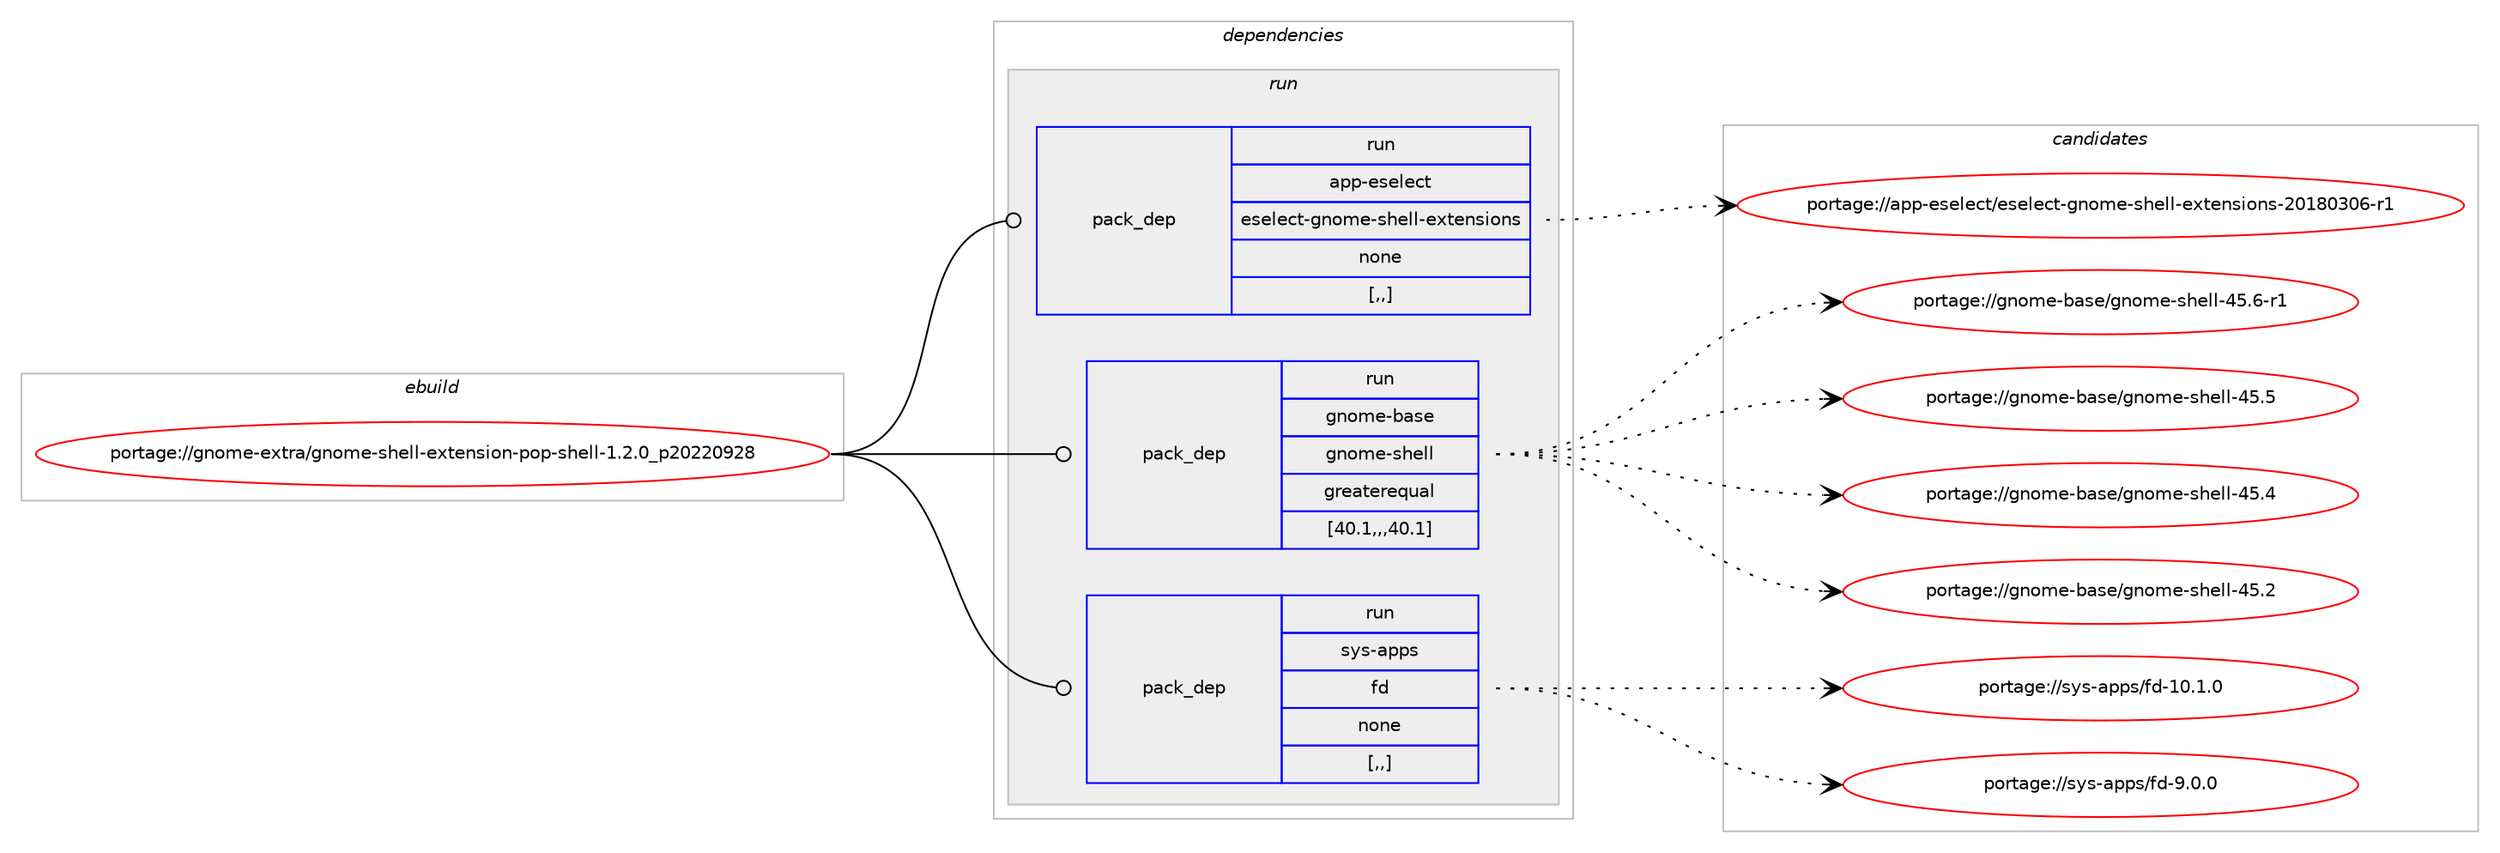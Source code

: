 digraph prolog {

# *************
# Graph options
# *************

newrank=true;
concentrate=true;
compound=true;
graph [rankdir=LR,fontname=Helvetica,fontsize=10,ranksep=1.5];#, ranksep=2.5, nodesep=0.2];
edge  [arrowhead=vee];
node  [fontname=Helvetica,fontsize=10];

# **********
# The ebuild
# **********

subgraph cluster_leftcol {
color=gray;
rank=same;
label=<<i>ebuild</i>>;
id [label="portage://gnome-extra/gnome-shell-extension-pop-shell-1.2.0_p20220928", color=red, width=4, href="../gnome-extra/gnome-shell-extension-pop-shell-1.2.0_p20220928.svg"];
}

# ****************
# The dependencies
# ****************

subgraph cluster_midcol {
color=gray;
label=<<i>dependencies</i>>;
subgraph cluster_compile {
fillcolor="#eeeeee";
style=filled;
label=<<i>compile</i>>;
}
subgraph cluster_compileandrun {
fillcolor="#eeeeee";
style=filled;
label=<<i>compile and run</i>>;
}
subgraph cluster_run {
fillcolor="#eeeeee";
style=filled;
label=<<i>run</i>>;
subgraph pack172165 {
dependency239097 [label=<<TABLE BORDER="0" CELLBORDER="1" CELLSPACING="0" CELLPADDING="4" WIDTH="220"><TR><TD ROWSPAN="6" CELLPADDING="30">pack_dep</TD></TR><TR><TD WIDTH="110">run</TD></TR><TR><TD>app-eselect</TD></TR><TR><TD>eselect-gnome-shell-extensions</TD></TR><TR><TD>none</TD></TR><TR><TD>[,,]</TD></TR></TABLE>>, shape=none, color=blue];
}
id:e -> dependency239097:w [weight=20,style="solid",arrowhead="odot"];
subgraph pack172166 {
dependency239098 [label=<<TABLE BORDER="0" CELLBORDER="1" CELLSPACING="0" CELLPADDING="4" WIDTH="220"><TR><TD ROWSPAN="6" CELLPADDING="30">pack_dep</TD></TR><TR><TD WIDTH="110">run</TD></TR><TR><TD>gnome-base</TD></TR><TR><TD>gnome-shell</TD></TR><TR><TD>greaterequal</TD></TR><TR><TD>[40.1,,,40.1]</TD></TR></TABLE>>, shape=none, color=blue];
}
id:e -> dependency239098:w [weight=20,style="solid",arrowhead="odot"];
subgraph pack172167 {
dependency239099 [label=<<TABLE BORDER="0" CELLBORDER="1" CELLSPACING="0" CELLPADDING="4" WIDTH="220"><TR><TD ROWSPAN="6" CELLPADDING="30">pack_dep</TD></TR><TR><TD WIDTH="110">run</TD></TR><TR><TD>sys-apps</TD></TR><TR><TD>fd</TD></TR><TR><TD>none</TD></TR><TR><TD>[,,]</TD></TR></TABLE>>, shape=none, color=blue];
}
id:e -> dependency239099:w [weight=20,style="solid",arrowhead="odot"];
}
}

# **************
# The candidates
# **************

subgraph cluster_choices {
rank=same;
color=gray;
label=<<i>candidates</i>>;

subgraph choice172165 {
color=black;
nodesep=1;
choice97112112451011151011081019911647101115101108101991164510311011110910145115104101108108451011201161011101151051111101154550484956485148544511449 [label="portage://app-eselect/eselect-gnome-shell-extensions-20180306-r1", color=red, width=4,href="../app-eselect/eselect-gnome-shell-extensions-20180306-r1.svg"];
dependency239097:e -> choice97112112451011151011081019911647101115101108101991164510311011110910145115104101108108451011201161011101151051111101154550484956485148544511449:w [style=dotted,weight="100"];
}
subgraph choice172166 {
color=black;
nodesep=1;
choice103110111109101459897115101471031101111091014511510410110810845525346544511449 [label="portage://gnome-base/gnome-shell-45.6-r1", color=red, width=4,href="../gnome-base/gnome-shell-45.6-r1.svg"];
choice10311011110910145989711510147103110111109101451151041011081084552534653 [label="portage://gnome-base/gnome-shell-45.5", color=red, width=4,href="../gnome-base/gnome-shell-45.5.svg"];
choice10311011110910145989711510147103110111109101451151041011081084552534652 [label="portage://gnome-base/gnome-shell-45.4", color=red, width=4,href="../gnome-base/gnome-shell-45.4.svg"];
choice10311011110910145989711510147103110111109101451151041011081084552534650 [label="portage://gnome-base/gnome-shell-45.2", color=red, width=4,href="../gnome-base/gnome-shell-45.2.svg"];
dependency239098:e -> choice103110111109101459897115101471031101111091014511510410110810845525346544511449:w [style=dotted,weight="100"];
dependency239098:e -> choice10311011110910145989711510147103110111109101451151041011081084552534653:w [style=dotted,weight="100"];
dependency239098:e -> choice10311011110910145989711510147103110111109101451151041011081084552534652:w [style=dotted,weight="100"];
dependency239098:e -> choice10311011110910145989711510147103110111109101451151041011081084552534650:w [style=dotted,weight="100"];
}
subgraph choice172167 {
color=black;
nodesep=1;
choice11512111545971121121154710210045494846494648 [label="portage://sys-apps/fd-10.1.0", color=red, width=4,href="../sys-apps/fd-10.1.0.svg"];
choice115121115459711211211547102100455746484648 [label="portage://sys-apps/fd-9.0.0", color=red, width=4,href="../sys-apps/fd-9.0.0.svg"];
dependency239099:e -> choice11512111545971121121154710210045494846494648:w [style=dotted,weight="100"];
dependency239099:e -> choice115121115459711211211547102100455746484648:w [style=dotted,weight="100"];
}
}

}
